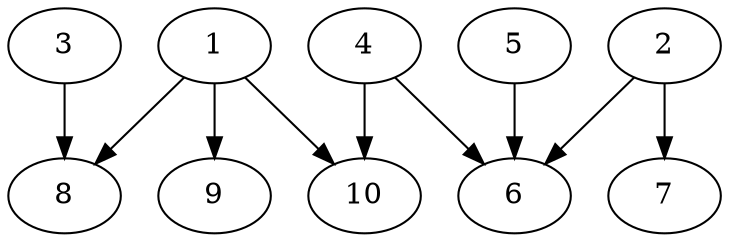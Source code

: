 // DAG automatically generated by daggen at Thu Oct  3 13:58:06 2019
// ./daggen --dot -n 10 --ccr 0.4 --fat 0.7 --regular 0.7 --density 0.5 --mindata 5242880 --maxdata 52428800 
digraph G {
  1 [size="31649280", alpha="0.15", expect_size="12659712"] 
  1 -> 8 [size ="12659712"]
  1 -> 9 [size ="12659712"]
  1 -> 10 [size ="12659712"]
  2 [size="108124160", alpha="0.09", expect_size="43249664"] 
  2 -> 6 [size ="43249664"]
  2 -> 7 [size ="43249664"]
  3 [size="120494080", alpha="0.09", expect_size="48197632"] 
  3 -> 8 [size ="48197632"]
  4 [size="113733120", alpha="0.03", expect_size="45493248"] 
  4 -> 6 [size ="45493248"]
  4 -> 10 [size ="45493248"]
  5 [size="22663680", alpha="0.04", expect_size="9065472"] 
  5 -> 6 [size ="9065472"]
  6 [size="102830080", alpha="0.09", expect_size="41132032"] 
  7 [size="114037760", alpha="0.02", expect_size="45615104"] 
  8 [size="22018560", alpha="0.19", expect_size="8807424"] 
  9 [size="67998720", alpha="0.20", expect_size="27199488"] 
  10 [size="89272320", alpha="0.14", expect_size="35708928"] 
}
